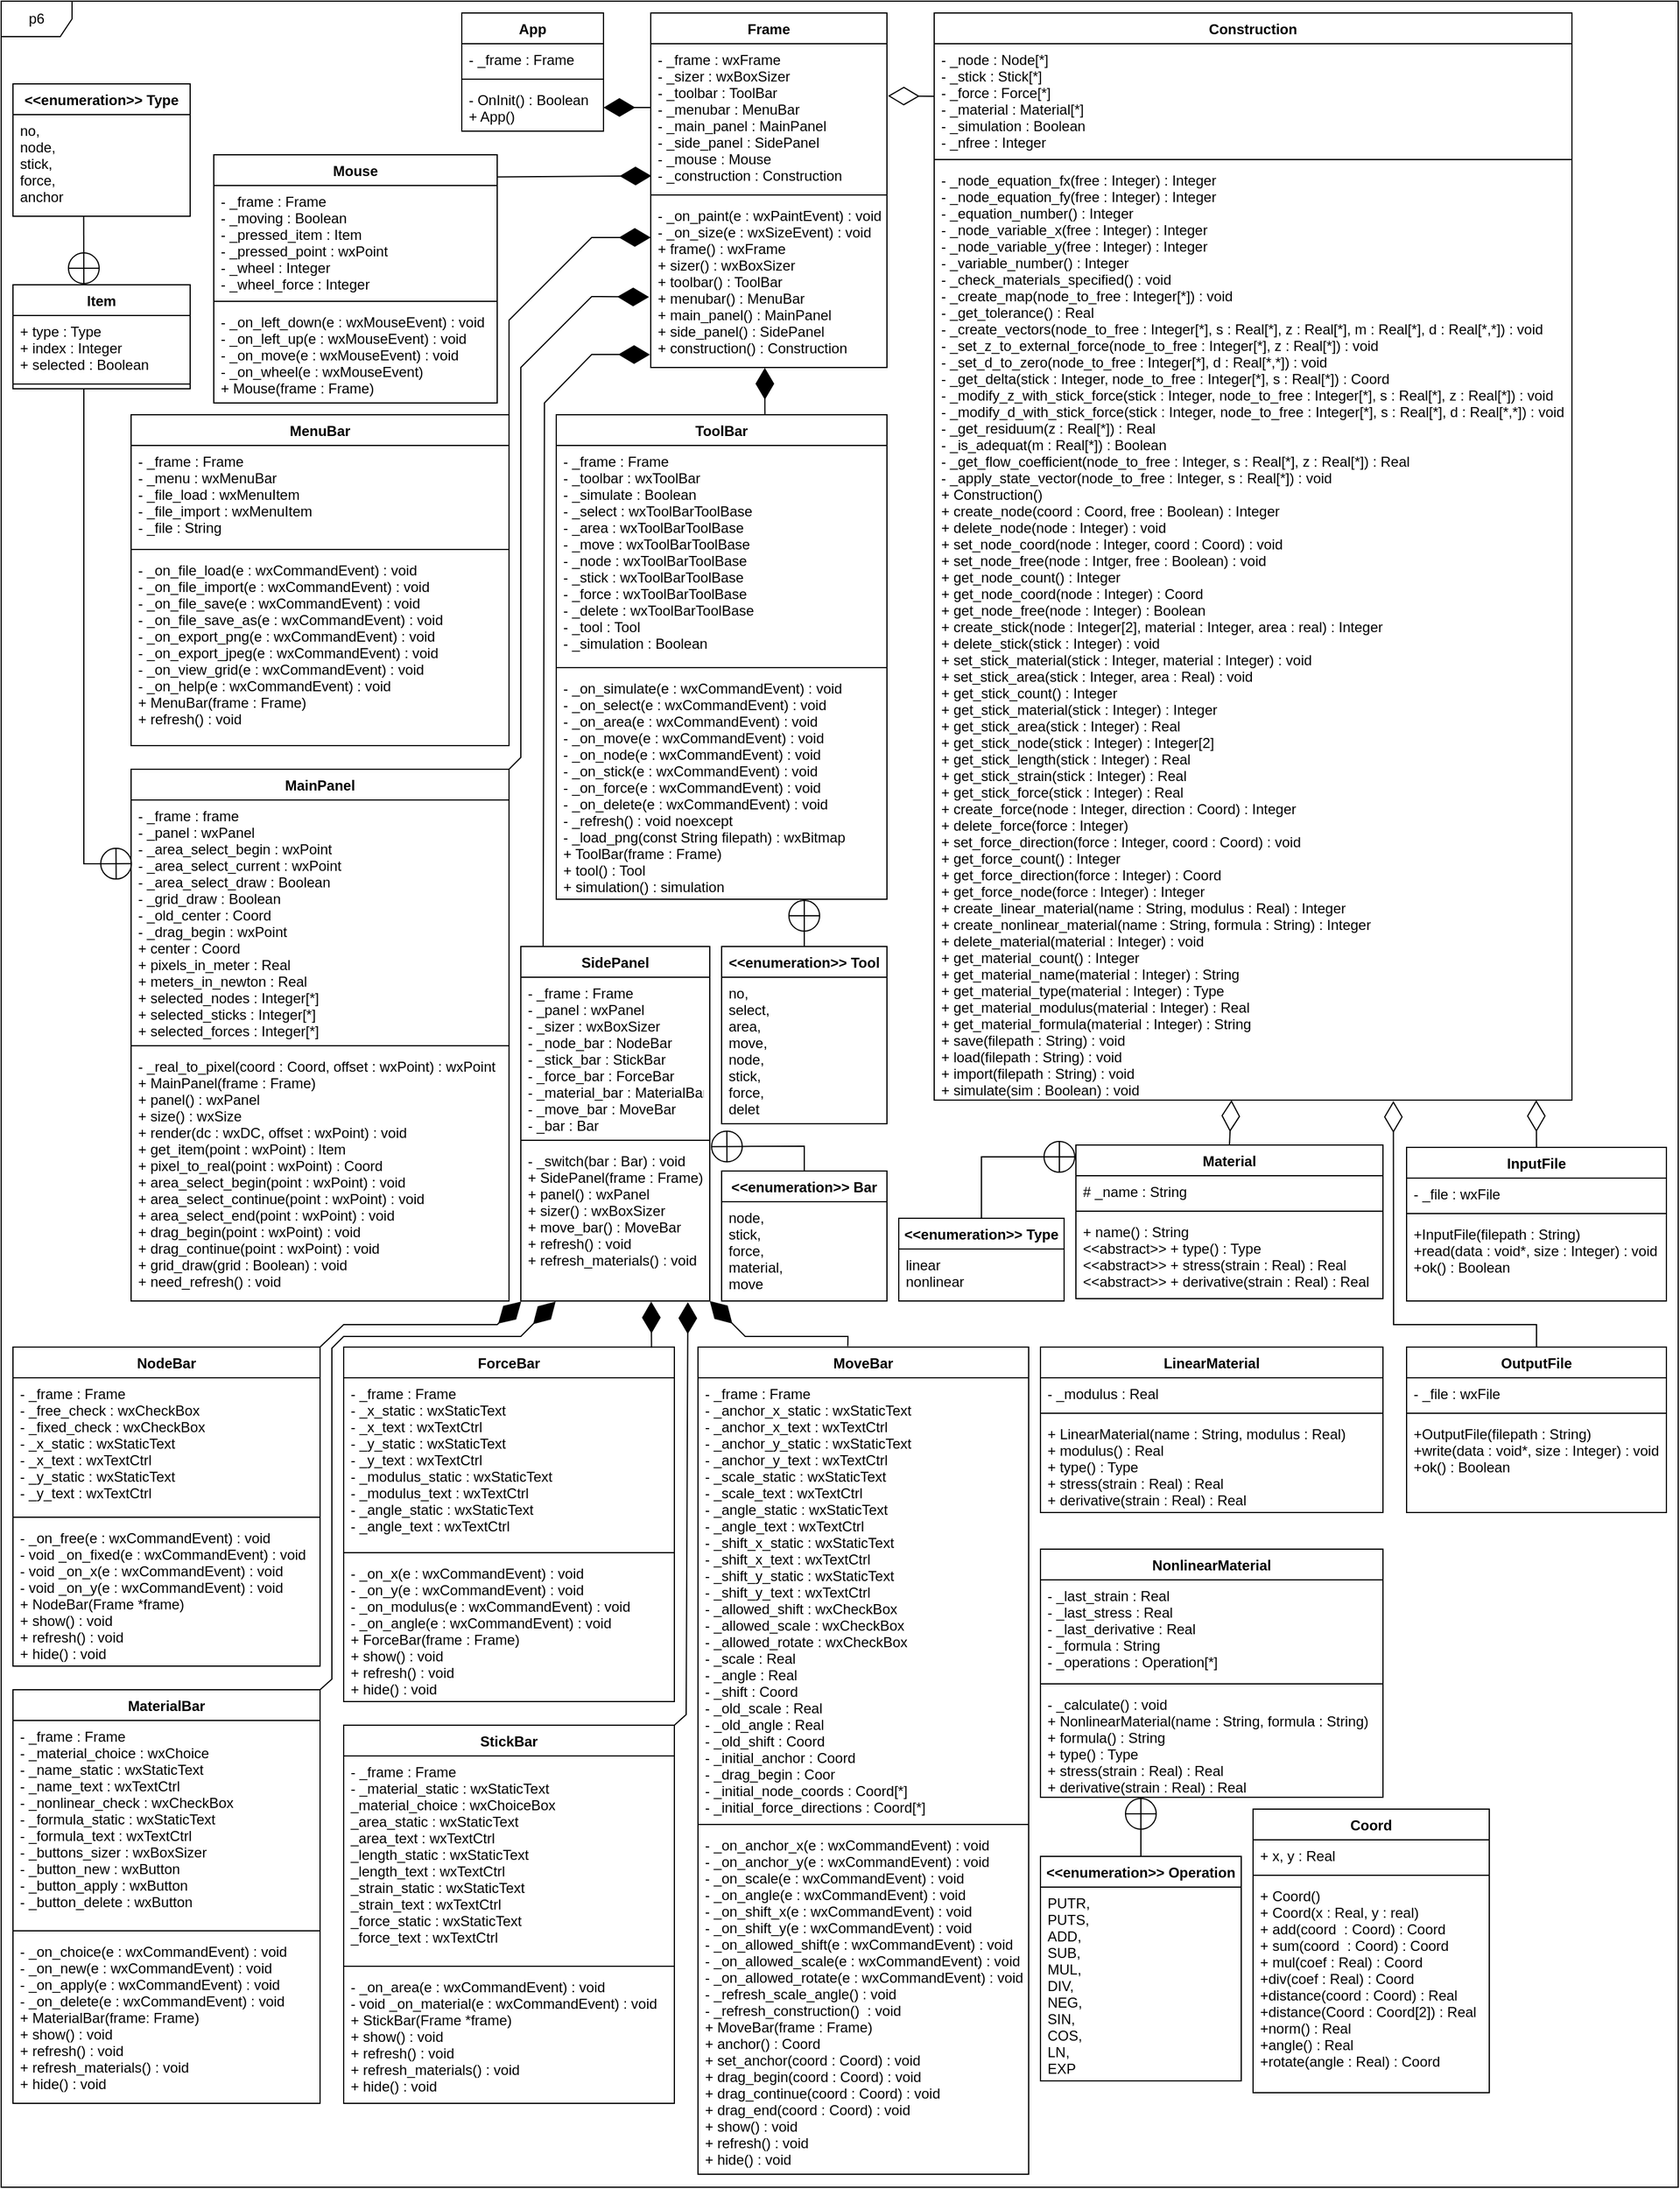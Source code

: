 <mxfile type="device" version="13.10.1"><diagram name="Page-1" id="kkQbPyVSng1jaqv2rmDC"><mxGraphModel grid="1" dx="6017" dy="3160" gridSize="10" guides="1" tooltips="1" connect="1" arrows="1" fold="1" page="1" pageScale="1" pageWidth="827" pageHeight="1169" math="0" shadow="0"><root><mxCell id="0" /><mxCell id="1" parent="0" /><mxCell value="p6" id="5sgW-ync18dTySufQo0K-117" parent="1" vertex="1" style="shape=umlFrame;whiteSpace=wrap;html=1;"><mxGeometry as="geometry" height="1850" width="1420" x="-350" y="30" /></mxCell><mxCell value="Construction" id="5sgW-ync18dTySufQo0K-1" parent="1" vertex="1" style="swimlane;fontStyle=1;align=center;verticalAlign=top;childLayout=stackLayout;horizontal=1;startSize=26;horizontalStack=0;resizeParent=1;resizeParentMax=0;resizeLast=0;collapsible=1;marginBottom=0;"><mxGeometry as="geometry" height="920" width="540" x="440" y="40" /></mxCell><mxCell value="- _node : Node[*]&#xa;- _stick : Stick[*]&#xa;- _force : Force[*]&#xa;- _material : Material[*]&#xa;- _simulation : Boolean&#xa;- _nfree : Integer" id="5sgW-ync18dTySufQo0K-2" parent="5sgW-ync18dTySufQo0K-1" vertex="1" style="text;strokeColor=none;fillColor=none;align=left;verticalAlign=top;spacingLeft=4;spacingRight=4;overflow=hidden;rotatable=0;points=[[0,0.5],[1,0.5]];portConstraint=eastwest;"><mxGeometry as="geometry" height="94" width="540" y="26" /></mxCell><mxCell value="" id="5sgW-ync18dTySufQo0K-3" parent="5sgW-ync18dTySufQo0K-1" vertex="1" style="line;strokeWidth=1;fillColor=none;align=left;verticalAlign=middle;spacingTop=-1;spacingLeft=3;spacingRight=3;rotatable=0;labelPosition=right;points=[];portConstraint=eastwest;"><mxGeometry as="geometry" height="8" width="540" y="120" /></mxCell><mxCell value="- _node_equation_fx(free : Integer) : Integer&#xa;- _node_equation_fy(free : Integer) : Integer&#xa;- _equation_number() : Integer&#xa;- _node_variable_x(free : Integer) : Integer&#xa;- _node_variable_y(free : Integer) : Integer&#xa;- _variable_number() : Integer&#xa;- _check_materials_specified() : void&#xa;- _create_map(node_to_free : Integer[*]) : void&#xa;- _get_tolerance() : Real&#xa;- _create_vectors(node_to_free : Integer[*], s : Real[*], z : Real[*], m : Real[*], d : Real[*,*]) : void&#xa;- _set_z_to_external_force(node_to_free : Integer[*], z : Real[*]) : void&#xa;- _set_d_to_zero(node_to_free : Integer[*], d : Real[*,*]) : void&#xa;- _get_delta(stick : Integer, node_to_free : Integer[*], s : Real[*]) : Coord&#xa;- _modify_z_with_stick_force(stick : Integer, node_to_free : Integer[*], s : Real[*], z : Real[*]) : void&#xa;- _modify_d_with_stick_force(stick : Integer, node_to_free : Integer[*], s : Real[*], d : Real[*,*]) : void&#xa;- _get_residuum(z : Real[*]) : Real&#xa;- _is_adequat(m : Real[*]) : Boolean&#xa;- _get_flow_coefficient(node_to_free : Integer, s : Real[*], z : Real[*]) : Real&#xa;- _apply_state_vector(node_to_free : Integer, s : Real[*]) : void&#xa;+ Construction()&#xa;+ create_node(coord : Coord, free : Boolean) : Integer&#xa;+ delete_node(node : Integer) : void&#xa;+ set_node_coord(node : Integer, coord : Coord) : void&#xa;+ set_node_free(node : Intger, free : Boolean) : void&#xa;+ get_node_count() : Integer&#xa;+ get_node_coord(node : Integer) : Coord&#xa;+ get_node_free(node : Integer) : Boolean&#xa;+ create_stick(node : Integer[2], material : Integer, area : real) : Integer&#xa;+ delete_stick(stick : Integer) : void&#xa;+ set_stick_material(stick : Integer, material : Integer) : void&#xa;+ set_stick_area(stick : Integer, area : Real) : void&#xa;+ get_stick_count() : Integer&#xa;+ get_stick_material(stick : Integer) : Integer&#xa;+ get_stick_area(stick : Integer) : Real&#xa;+ get_stick_node(stick : Integer) : Integer[2]&#xa;+ get_stick_length(stick : Integer) : Real&#xa;+ get_stick_strain(stick : Integer) : Real&#xa;+ get_stick_force(stick : Integer) : Real&#xa;+ create_force(node : Integer, direction : Coord) : Integer&#xa;+ delete_force(force : Integer)&#xa;+ set_force_direction(force : Integer, coord : Coord) : void&#xa;+ get_force_count() : Integer&#xa;+ get_force_direction(force : Integer) : Coord&#xa;+ get_force_node(force : Integer) : Integer&#xa;+ create_linear_material(name : String, modulus : Real) : Integer&#xa;+ create_nonlinear_material(name : String, formula : String) : Integer&#xa;+ delete_material(material : Integer) : void&#xa;+ get_material_count() : Integer&#xa;+ get_material_name(material : Integer) : String&#xa;+ get_material_type(material : Integer) : Type&#xa;+ get_material_modulus(material : Integer) : Real&#xa;+ get_material_formula(material : Integer) : String&#xa;+ save(filepath : String) : void&#xa;+ load(filepath : String) : void&#xa;+ import(filepath : String) : void&#xa;+ simulate(sim : Boolean) : void" id="5sgW-ync18dTySufQo0K-4" parent="5sgW-ync18dTySufQo0K-1" vertex="1" style="text;strokeColor=none;fillColor=none;align=left;verticalAlign=top;spacingLeft=4;spacingRight=4;overflow=hidden;rotatable=0;points=[[0,0.5],[1,0.5]];portConstraint=eastwest;"><mxGeometry as="geometry" height="792" width="540" y="128" /></mxCell><mxCell value="Coord" id="5sgW-ync18dTySufQo0K-5" parent="1" vertex="1" style="swimlane;fontStyle=1;align=center;verticalAlign=top;childLayout=stackLayout;horizontal=1;startSize=26;horizontalStack=0;resizeParent=1;resizeParentMax=0;resizeLast=0;collapsible=1;marginBottom=0;"><mxGeometry as="geometry" height="240" width="200" x="710" y="1560" /></mxCell><mxCell value="+ x, y : Real" id="5sgW-ync18dTySufQo0K-6" parent="5sgW-ync18dTySufQo0K-5" vertex="1" style="text;strokeColor=none;fillColor=none;align=left;verticalAlign=top;spacingLeft=4;spacingRight=4;overflow=hidden;rotatable=0;points=[[0,0.5],[1,0.5]];portConstraint=eastwest;"><mxGeometry as="geometry" height="26" width="200" y="26" /></mxCell><mxCell value="" id="5sgW-ync18dTySufQo0K-7" parent="5sgW-ync18dTySufQo0K-5" vertex="1" style="line;strokeWidth=1;fillColor=none;align=left;verticalAlign=middle;spacingTop=-1;spacingLeft=3;spacingRight=3;rotatable=0;labelPosition=right;points=[];portConstraint=eastwest;"><mxGeometry as="geometry" height="8" width="200" y="52" /></mxCell><mxCell value="+ Coord()&#xa;+ Coord(x : Real, y : real)&#xa;+ add(coord  : Coord) : Coord&#xa;+ sum(coord  : Coord) : Coord&#xa;+ mul(coef : Real) : Coord&#xa;+div(coef : Real) : Coord&#xa;+distance(coord : Coord) : Real&#xa;+distance(Coord : Coord[2]) : Real&#xa;+norm() : Real&#xa;+angle() : Real&#xa;+rotate(angle : Real) : Coord" id="5sgW-ync18dTySufQo0K-8" parent="5sgW-ync18dTySufQo0K-5" vertex="1" style="text;strokeColor=none;fillColor=none;align=left;verticalAlign=top;spacingLeft=4;spacingRight=4;overflow=hidden;rotatable=0;points=[[0,0.5],[1,0.5]];portConstraint=eastwest;"><mxGeometry as="geometry" height="180" width="200" y="60" /></mxCell><mxCell value="App" id="5sgW-ync18dTySufQo0K-9" parent="1" vertex="1" style="swimlane;fontStyle=1;align=center;verticalAlign=top;childLayout=stackLayout;horizontal=1;startSize=26;horizontalStack=0;resizeParent=1;resizeParentMax=0;resizeLast=0;collapsible=1;marginBottom=0;"><mxGeometry as="geometry" height="100" width="120" x="40" y="40" /></mxCell><mxCell value="- _frame : Frame" id="5sgW-ync18dTySufQo0K-10" parent="5sgW-ync18dTySufQo0K-9" vertex="1" style="text;strokeColor=none;fillColor=none;align=left;verticalAlign=top;spacingLeft=4;spacingRight=4;overflow=hidden;rotatable=0;points=[[0,0.5],[1,0.5]];portConstraint=eastwest;"><mxGeometry as="geometry" height="26" width="120" y="26" /></mxCell><mxCell value="" id="5sgW-ync18dTySufQo0K-11" parent="5sgW-ync18dTySufQo0K-9" vertex="1" style="line;strokeWidth=1;fillColor=none;align=left;verticalAlign=middle;spacingTop=-1;spacingLeft=3;spacingRight=3;rotatable=0;labelPosition=right;points=[];portConstraint=eastwest;"><mxGeometry as="geometry" height="8" width="120" y="52" /></mxCell><mxCell value="- OnInit() : Boolean&#xa;+ App()" id="5sgW-ync18dTySufQo0K-12" parent="5sgW-ync18dTySufQo0K-9" vertex="1" style="text;strokeColor=none;fillColor=none;align=left;verticalAlign=top;spacingLeft=4;spacingRight=4;overflow=hidden;rotatable=0;points=[[0,0.5],[1,0.5]];portConstraint=eastwest;"><mxGeometry as="geometry" height="40" width="120" y="60" /></mxCell><mxCell value="ForceBar" id="5sgW-ync18dTySufQo0K-13" parent="1" vertex="1" style="swimlane;fontStyle=1;align=center;verticalAlign=top;childLayout=stackLayout;horizontal=1;startSize=26;horizontalStack=0;resizeParent=1;resizeParentMax=0;resizeLast=0;collapsible=1;marginBottom=0;"><mxGeometry as="geometry" height="300" width="280" x="-60" y="1169" /></mxCell><mxCell value="- _frame : Frame&#xa;- _x_static : wxStaticText&#xa;- _x_text : wxTextCtrl&#xa;- _y_static : wxStaticText&#xa;- _y_text : wxTextCtrl&#xa;- _modulus_static : wxStaticText&#xa;- _modulus_text : wxTextCtrl&#xa;- _angle_static : wxStaticText&#xa;- _angle_text : wxTextCtrl&#xa;" id="5sgW-ync18dTySufQo0K-14" parent="5sgW-ync18dTySufQo0K-13" vertex="1" style="text;strokeColor=none;fillColor=none;align=left;verticalAlign=top;spacingLeft=4;spacingRight=4;overflow=hidden;rotatable=0;points=[[0,0.5],[1,0.5]];portConstraint=eastwest;"><mxGeometry as="geometry" height="144" width="280" y="26" /></mxCell><mxCell value="" id="5sgW-ync18dTySufQo0K-15" parent="5sgW-ync18dTySufQo0K-13" vertex="1" style="line;strokeWidth=1;fillColor=none;align=left;verticalAlign=middle;spacingTop=-1;spacingLeft=3;spacingRight=3;rotatable=0;labelPosition=right;points=[];portConstraint=eastwest;"><mxGeometry as="geometry" height="8" width="280" y="170" /></mxCell><mxCell value="- _on_x(e : wxCommandEvent) : void&#xa;- _on_y(e : wxCommandEvent) : void&#xa;- _on_modulus(e : wxCommandEvent) : void&#xa;- _on_angle(e : wxCommandEvent) : void&#xa;+ ForceBar(frame : Frame)&#xa;+ show() : void&#xa;+ refresh() : void&#xa;+ hide() : void" id="5sgW-ync18dTySufQo0K-16" parent="5sgW-ync18dTySufQo0K-13" vertex="1" style="text;strokeColor=none;fillColor=none;align=left;verticalAlign=top;spacingLeft=4;spacingRight=4;overflow=hidden;rotatable=0;points=[[0,0.5],[1,0.5]];portConstraint=eastwest;"><mxGeometry as="geometry" height="122" width="280" y="178" /></mxCell><mxCell value="Frame" id="5sgW-ync18dTySufQo0K-17" parent="1" vertex="1" style="swimlane;fontStyle=1;align=center;verticalAlign=top;childLayout=stackLayout;horizontal=1;startSize=26;horizontalStack=0;resizeParent=1;resizeParentMax=0;resizeLast=0;collapsible=1;marginBottom=0;"><mxGeometry as="geometry" height="300" width="200" x="200" y="40" /></mxCell><mxCell value="- _frame : wxFrame&#xa;- _sizer : wxBoxSizer&#xa;- _toolbar : ToolBar&#xa;- _menubar : MenuBar&#xa;- _main_panel : MainPanel&#xa;- _side_panel : SidePanel&#xa;- _mouse : Mouse&#xa;- _construction : Construction" id="5sgW-ync18dTySufQo0K-18" parent="5sgW-ync18dTySufQo0K-17" vertex="1" style="text;strokeColor=none;fillColor=none;align=left;verticalAlign=top;spacingLeft=4;spacingRight=4;overflow=hidden;rotatable=0;points=[[0,0.5],[1,0.5]];portConstraint=eastwest;"><mxGeometry as="geometry" height="124" width="200" y="26" /></mxCell><mxCell value="" id="5sgW-ync18dTySufQo0K-19" parent="5sgW-ync18dTySufQo0K-17" vertex="1" style="line;strokeWidth=1;fillColor=none;align=left;verticalAlign=middle;spacingTop=-1;spacingLeft=3;spacingRight=3;rotatable=0;labelPosition=right;points=[];portConstraint=eastwest;"><mxGeometry as="geometry" height="8" width="200" y="150" /></mxCell><mxCell value="- _on_paint(e : wxPaintEvent) : void&#xa;- _on_size(e : wxSizeEvent) : void&#xa;+ frame() : wxFrame&#xa;+ sizer() : wxBoxSizer&#xa;+ toolbar() : ToolBar&#xa;+ menubar() : MenuBar&#xa;+ main_panel() : MainPanel&#xa;+ side_panel() : SidePanel&#xa;+ construction() : Construction" id="5sgW-ync18dTySufQo0K-20" parent="5sgW-ync18dTySufQo0K-17" vertex="1" style="text;strokeColor=none;fillColor=none;align=left;verticalAlign=top;spacingLeft=4;spacingRight=4;overflow=hidden;rotatable=0;points=[[0,0.5],[1,0.5]];portConstraint=eastwest;"><mxGeometry as="geometry" height="142" width="200" y="158" /></mxCell><mxCell value="LinearMaterial" id="5sgW-ync18dTySufQo0K-21" parent="1" vertex="1" style="swimlane;fontStyle=1;align=center;verticalAlign=top;childLayout=stackLayout;horizontal=1;startSize=26;horizontalStack=0;resizeParent=1;resizeParentMax=0;resizeLast=0;collapsible=1;marginBottom=0;"><mxGeometry as="geometry" height="140" width="290" x="530" y="1169" /></mxCell><mxCell value="- _modulus : Real" id="5sgW-ync18dTySufQo0K-22" parent="5sgW-ync18dTySufQo0K-21" vertex="1" style="text;strokeColor=none;fillColor=none;align=left;verticalAlign=top;spacingLeft=4;spacingRight=4;overflow=hidden;rotatable=0;points=[[0,0.5],[1,0.5]];portConstraint=eastwest;"><mxGeometry as="geometry" height="26" width="290" y="26" /></mxCell><mxCell value="" id="5sgW-ync18dTySufQo0K-23" parent="5sgW-ync18dTySufQo0K-21" vertex="1" style="line;strokeWidth=1;fillColor=none;align=left;verticalAlign=middle;spacingTop=-1;spacingLeft=3;spacingRight=3;rotatable=0;labelPosition=right;points=[];portConstraint=eastwest;"><mxGeometry as="geometry" height="8" width="290" y="52" /></mxCell><mxCell value="+ LinearMaterial(name : String, modulus : Real)&#xa;+ modulus() : Real&#xa;+ type() : Type&#xa;+ stress(strain : Real) : Real&#xa;+ derivative(strain : Real) : Real" id="5sgW-ync18dTySufQo0K-24" parent="5sgW-ync18dTySufQo0K-21" vertex="1" style="text;strokeColor=none;fillColor=none;align=left;verticalAlign=top;spacingLeft=4;spacingRight=4;overflow=hidden;rotatable=0;points=[[0,0.5],[1,0.5]];portConstraint=eastwest;"><mxGeometry as="geometry" height="80" width="290" y="60" /></mxCell><mxCell value="MainPanel" id="5sgW-ync18dTySufQo0K-25" parent="1" vertex="1" style="swimlane;fontStyle=1;align=center;verticalAlign=top;childLayout=stackLayout;horizontal=1;startSize=26;horizontalStack=0;resizeParent=1;resizeParentMax=0;resizeLast=0;collapsible=1;marginBottom=0;"><mxGeometry as="geometry" height="450" width="320" x="-240" y="680" /></mxCell><mxCell value="- _frame : frame&#xa;- _panel : wxPanel&#xa;- _area_select_begin : wxPoint&#xa;- _area_select_current : wxPoint&#xa;- _area_select_draw : Boolean&#xa;- _grid_draw : Boolean&#xa;- _old_center : Coord&#xa;- _drag_begin : wxPoint&#xa;+ center : Coord&#xa;+ pixels_in_meter : Real&#xa;+ meters_in_newton : Real&#xa;+ selected_nodes : Integer[*]&#xa;+ selected_sticks : Integer[*]&#xa;+ selected_forces : Integer[*]" id="5sgW-ync18dTySufQo0K-26" parent="5sgW-ync18dTySufQo0K-25" vertex="1" style="text;strokeColor=none;fillColor=none;align=left;verticalAlign=top;spacingLeft=4;spacingRight=4;overflow=hidden;rotatable=0;points=[[0,0.5],[1,0.5]];portConstraint=eastwest;"><mxGeometry as="geometry" height="204" width="320" y="26" /></mxCell><mxCell value="" id="5sgW-ync18dTySufQo0K-27" parent="5sgW-ync18dTySufQo0K-25" vertex="1" style="line;strokeWidth=1;fillColor=none;align=left;verticalAlign=middle;spacingTop=-1;spacingLeft=3;spacingRight=3;rotatable=0;labelPosition=right;points=[];portConstraint=eastwest;"><mxGeometry as="geometry" height="8" width="320" y="230" /></mxCell><mxCell value="- _real_to_pixel(coord : Coord, offset : wxPoint) : wxPoint&#xa;+ MainPanel(frame : Frame)&#xa;+ panel() : wxPanel&#xa;+ size() : wxSize&#xa;+ render(dc : wxDC, offset : wxPoint) : void&#xa;+ get_item(point : wxPoint) : Item&#xa;+ pixel_to_real(point : wxPoint) : Coord&#xa;+ area_select_begin(point : wxPoint) : void&#xa;+ area_select_continue(point : wxPoint) : void&#xa;+ area_select_end(point : wxPoint) : void&#xa;+ drag_begin(point : wxPoint) : void&#xa;+ drag_continue(point : wxPoint) : void&#xa;+ grid_draw(grid : Boolean) : void&#xa;+ need_refresh() : void&#xa;" id="5sgW-ync18dTySufQo0K-28" parent="5sgW-ync18dTySufQo0K-25" vertex="1" style="text;strokeColor=none;fillColor=none;align=left;verticalAlign=top;spacingLeft=4;spacingRight=4;overflow=hidden;rotatable=0;points=[[0,0.5],[1,0.5]];portConstraint=eastwest;"><mxGeometry as="geometry" height="212" width="320" y="238" /></mxCell><mxCell value="Material" id="5sgW-ync18dTySufQo0K-29" parent="1" vertex="1" style="swimlane;fontStyle=1;align=center;verticalAlign=top;childLayout=stackLayout;horizontal=1;startSize=26;horizontalStack=0;resizeParent=1;resizeParentMax=0;resizeLast=0;collapsible=1;marginBottom=0;"><mxGeometry as="geometry" height="130" width="260" x="560" y="998"><mxRectangle as="alternateBounds" height="26" width="80" x="590" y="1000" /></mxGeometry></mxCell><mxCell value="# _name : String" id="5sgW-ync18dTySufQo0K-30" parent="5sgW-ync18dTySufQo0K-29" vertex="1" style="text;strokeColor=none;fillColor=none;align=left;verticalAlign=top;spacingLeft=4;spacingRight=4;overflow=hidden;rotatable=0;points=[[0,0.5],[1,0.5]];portConstraint=eastwest;"><mxGeometry as="geometry" height="26" width="260" y="26" /></mxCell><mxCell value="" id="5sgW-ync18dTySufQo0K-31" parent="5sgW-ync18dTySufQo0K-29" vertex="1" style="line;strokeWidth=1;fillColor=none;align=left;verticalAlign=middle;spacingTop=-1;spacingLeft=3;spacingRight=3;rotatable=0;labelPosition=right;points=[];portConstraint=eastwest;"><mxGeometry as="geometry" height="8" width="260" y="52" /></mxCell><mxCell value="+ name() : String&#xa;&lt;&lt;abstract&gt;&gt; + type() : Type&#xa;&lt;&lt;abstract&gt;&gt; + stress(strain : Real) : Real&#xa;&lt;&lt;abstract&gt;&gt; + derivative(strain : Real) : Real" id="5sgW-ync18dTySufQo0K-32" parent="5sgW-ync18dTySufQo0K-29" vertex="1" style="text;strokeColor=none;fillColor=none;align=left;verticalAlign=top;spacingLeft=4;spacingRight=4;overflow=hidden;rotatable=0;points=[[0,0.5],[1,0.5]];portConstraint=eastwest;"><mxGeometry as="geometry" height="70" width="260" y="60" /></mxCell><mxCell value="MaterialBar" id="5sgW-ync18dTySufQo0K-33" parent="1" vertex="1" style="swimlane;fontStyle=1;align=center;verticalAlign=top;childLayout=stackLayout;horizontal=1;startSize=26;horizontalStack=0;resizeParent=1;resizeParentMax=0;resizeLast=0;collapsible=1;marginBottom=0;"><mxGeometry as="geometry" height="350" width="260" x="-340" y="1459" /></mxCell><mxCell value="- _frame : Frame&#xa;- _material_choice : wxChoice&#xa;- _name_static : wxStaticText&#xa;- _name_text : wxTextCtrl&#xa;- _nonlinear_check : wxCheckBox&#xa;- _formula_static : wxStaticText&#xa;- _formula_text : wxTextCtrl&#xa;- _buttons_sizer : wxBoxSizer&#xa;- _button_new : wxButton&#xa;- _button_apply : wxButton&#xa;- _button_delete : wxButton" id="5sgW-ync18dTySufQo0K-34" parent="5sgW-ync18dTySufQo0K-33" vertex="1" style="text;strokeColor=none;fillColor=none;align=left;verticalAlign=top;spacingLeft=4;spacingRight=4;overflow=hidden;rotatable=0;points=[[0,0.5],[1,0.5]];portConstraint=eastwest;"><mxGeometry as="geometry" height="174" width="260" y="26" /></mxCell><mxCell value="" id="5sgW-ync18dTySufQo0K-35" parent="5sgW-ync18dTySufQo0K-33" vertex="1" style="line;strokeWidth=1;fillColor=none;align=left;verticalAlign=middle;spacingTop=-1;spacingLeft=3;spacingRight=3;rotatable=0;labelPosition=right;points=[];portConstraint=eastwest;"><mxGeometry as="geometry" height="8" width="260" y="200" /></mxCell><mxCell value="- _on_choice(e : wxCommandEvent) : void&#xa;- _on_new(e : wxCommandEvent) : void&#xa;- _on_apply(e : wxCommandEvent) : void&#xa;- _on_delete(e : wxCommandEvent) : void&#xa;+ MaterialBar(frame: Frame)&#xa;+ show() : void&#xa;+ refresh() : void&#xa;+ refresh_materials() : void&#xa;+ hide() : void" id="5sgW-ync18dTySufQo0K-36" parent="5sgW-ync18dTySufQo0K-33" vertex="1" style="text;strokeColor=none;fillColor=none;align=left;verticalAlign=top;spacingLeft=4;spacingRight=4;overflow=hidden;rotatable=0;points=[[0,0.5],[1,0.5]];portConstraint=eastwest;"><mxGeometry as="geometry" height="142" width="260" y="208" /></mxCell><mxCell value="MenuBar" id="5sgW-ync18dTySufQo0K-37" parent="1" vertex="1" style="swimlane;fontStyle=1;align=center;verticalAlign=top;childLayout=stackLayout;horizontal=1;startSize=26;horizontalStack=0;resizeParent=1;resizeParentMax=0;resizeLast=0;collapsible=1;marginBottom=0;"><mxGeometry as="geometry" height="280" width="320" x="-240" y="380" /></mxCell><mxCell value="- _frame : Frame&#xa;- _menu : wxMenuBar&#xa;- _file_load : wxMenuItem&#xa;- _file_import : wxMenuItem&#xa;- _file : String  " id="5sgW-ync18dTySufQo0K-38" parent="5sgW-ync18dTySufQo0K-37" vertex="1" style="text;strokeColor=none;fillColor=none;align=left;verticalAlign=top;spacingLeft=4;spacingRight=4;overflow=hidden;rotatable=0;points=[[0,0.5],[1,0.5]];portConstraint=eastwest;"><mxGeometry as="geometry" height="84" width="320" y="26" /></mxCell><mxCell value="" id="5sgW-ync18dTySufQo0K-39" parent="5sgW-ync18dTySufQo0K-37" vertex="1" style="line;strokeWidth=1;fillColor=none;align=left;verticalAlign=middle;spacingTop=-1;spacingLeft=3;spacingRight=3;rotatable=0;labelPosition=right;points=[];portConstraint=eastwest;"><mxGeometry as="geometry" height="8" width="320" y="110" /></mxCell><mxCell value="- _on_file_load(e : wxCommandEvent) : void&#xa;- _on_file_import(e : wxCommandEvent) : void&#xa;- _on_file_save(e : wxCommandEvent) : void&#xa;- _on_file_save_as(e : wxCommandEvent) : void&#xa;- _on_export_png(e : wxCommandEvent) : void&#xa;- _on_export_jpeg(e : wxCommandEvent) : void&#xa;- _on_view_grid(e : wxCommandEvent) : void&#xa;- _on_help(e : wxCommandEvent) : void&#xa;+ MenuBar(frame : Frame)&#xa;+ refresh() : void" id="5sgW-ync18dTySufQo0K-40" parent="5sgW-ync18dTySufQo0K-37" vertex="1" style="text;strokeColor=none;fillColor=none;align=left;verticalAlign=top;spacingLeft=4;spacingRight=4;overflow=hidden;rotatable=0;points=[[0,0.5],[1,0.5]];portConstraint=eastwest;"><mxGeometry as="geometry" height="162" width="320" y="118" /></mxCell><mxCell value="Mouse" id="5sgW-ync18dTySufQo0K-41" parent="1" vertex="1" style="swimlane;fontStyle=1;align=center;verticalAlign=top;childLayout=stackLayout;horizontal=1;startSize=26;horizontalStack=0;resizeParent=1;resizeParentMax=0;resizeLast=0;collapsible=1;marginBottom=0;"><mxGeometry as="geometry" height="210" width="240" x="-170" y="160" /></mxCell><mxCell value="- _frame : Frame&#xa;- _moving : Boolean&#xa;- _pressed_item : Item&#xa;- _pressed_point : wxPoint&#xa;- _wheel : Integer&#xa;- _wheel_force : Integer" id="5sgW-ync18dTySufQo0K-42" parent="5sgW-ync18dTySufQo0K-41" vertex="1" style="text;strokeColor=none;fillColor=none;align=left;verticalAlign=top;spacingLeft=4;spacingRight=4;overflow=hidden;rotatable=0;points=[[0,0.5],[1,0.5]];portConstraint=eastwest;"><mxGeometry as="geometry" height="94" width="240" y="26" /></mxCell><mxCell value="" id="5sgW-ync18dTySufQo0K-43" parent="5sgW-ync18dTySufQo0K-41" vertex="1" style="line;strokeWidth=1;fillColor=none;align=left;verticalAlign=middle;spacingTop=-1;spacingLeft=3;spacingRight=3;rotatable=0;labelPosition=right;points=[];portConstraint=eastwest;"><mxGeometry as="geometry" height="8" width="240" y="120" /></mxCell><mxCell value="- _on_left_down(e : wxMouseEvent) : void&#xa;- _on_left_up(e : wxMouseEvent) : void&#xa;- _on_move(e : wxMouseEvent) : void&#xa;- _on_wheel(e : wxMouseEvent)&#xa;+ Mouse(frame : Frame)" id="5sgW-ync18dTySufQo0K-44" parent="5sgW-ync18dTySufQo0K-41" vertex="1" style="text;strokeColor=none;fillColor=none;align=left;verticalAlign=top;spacingLeft=4;spacingRight=4;overflow=hidden;rotatable=0;points=[[0,0.5],[1,0.5]];portConstraint=eastwest;"><mxGeometry as="geometry" height="82" width="240" y="128" /></mxCell><mxCell value="MoveBar" id="5sgW-ync18dTySufQo0K-45" parent="1" vertex="1" style="swimlane;fontStyle=1;align=center;verticalAlign=top;childLayout=stackLayout;horizontal=1;startSize=26;horizontalStack=0;resizeParent=1;resizeParentMax=0;resizeLast=0;collapsible=1;marginBottom=0;"><mxGeometry as="geometry" height="700" width="280" x="240" y="1169" /></mxCell><mxCell value="- _frame : Frame&#xa;- _anchor_x_static : wxStaticText&#xa;- _anchor_x_text : wxTextCtrl&#xa;- _anchor_y_static : wxStaticText&#xa;- _anchor_y_text : wxTextCtrl&#xa;- _scale_static : wxStaticText&#xa;- _scale_text : wxTextCtrl&#xa;- _angle_static : wxStaticText&#xa;- _angle_text : wxTextCtrl&#xa;- _shift_x_static : wxStaticText&#xa;- _shift_x_text : wxTextCtrl&#xa;- _shift_y_static : wxStaticText&#xa;- _shift_y_text : wxTextCtrl&#xa;- _allowed_shift : wxCheckBox&#xa;- _allowed_scale : wxCheckBox&#xa;- _allowed_rotate : wxCheckBox&#xa;- _scale : Real&#xa;- _angle : Real&#xa;- _shift : Coord&#xa;- _old_scale : Real&#xa;- _old_angle : Real&#xa;- _old_shift : Coord&#xa;- _initial_anchor : Coord&#xa;- _drag_begin : Coor&#xa;- _initial_node_coords : Coord[*]&#xa;- _initial_force_directions : Coord[*]" id="5sgW-ync18dTySufQo0K-46" parent="5sgW-ync18dTySufQo0K-45" vertex="1" style="text;strokeColor=none;fillColor=none;align=left;verticalAlign=top;spacingLeft=4;spacingRight=4;overflow=hidden;rotatable=0;points=[[0,0.5],[1,0.5]];portConstraint=eastwest;"><mxGeometry as="geometry" height="374" width="280" y="26" /></mxCell><mxCell value="" id="5sgW-ync18dTySufQo0K-47" parent="5sgW-ync18dTySufQo0K-45" vertex="1" style="line;strokeWidth=1;fillColor=none;align=left;verticalAlign=middle;spacingTop=-1;spacingLeft=3;spacingRight=3;rotatable=0;labelPosition=right;points=[];portConstraint=eastwest;"><mxGeometry as="geometry" height="8" width="280" y="400" /></mxCell><mxCell value="- _on_anchor_x(e : wxCommandEvent) : void&#xa;- _on_anchor_y(e : wxCommandEvent) : void&#xa;- _on_scale(e : wxCommandEvent) : void&#xa;- _on_angle(e : wxCommandEvent) : void&#xa;- _on_shift_x(e : wxCommandEvent) : void&#xa;- _on_shift_y(e : wxCommandEvent) : void&#xa;- _on_allowed_shift(e : wxCommandEvent) : void&#xa;- _on_allowed_scale(e : wxCommandEvent) : void&#xa;- _on_allowed_rotate(e : wxCommandEvent) : void&#xa;- _refresh_scale_angle() : void&#xa;- _refresh_construction()  : void&#xa;+ MoveBar(frame : Frame)&#xa;+ anchor() : Coord&#xa;+ set_anchor(coord : Coord) : void&#xa;+ drag_begin(coord : Coord) : void&#xa;+ drag_continue(coord : Coord) : void&#xa;+ drag_end(coord : Coord) : void&#xa;+ show() : void&#xa;+ refresh() : void&#xa;+ hide() : void" id="5sgW-ync18dTySufQo0K-48" parent="5sgW-ync18dTySufQo0K-45" vertex="1" style="text;strokeColor=none;fillColor=none;align=left;verticalAlign=top;spacingLeft=4;spacingRight=4;overflow=hidden;rotatable=0;points=[[0,0.5],[1,0.5]];portConstraint=eastwest;"><mxGeometry as="geometry" height="292" width="280" y="408" /></mxCell><mxCell value="NodeBar" id="5sgW-ync18dTySufQo0K-49" parent="1" vertex="1" style="swimlane;fontStyle=1;align=center;verticalAlign=top;childLayout=stackLayout;horizontal=1;startSize=26;horizontalStack=0;resizeParent=1;resizeParentMax=0;resizeLast=0;collapsible=1;marginBottom=0;"><mxGeometry as="geometry" height="270" width="260" x="-340" y="1169" /></mxCell><mxCell value="- _frame : Frame&#xa;- _free_check : wxCheckBox&#xa;- _fixed_check : wxCheckBox&#xa;- _x_static : wxStaticText&#xa;- _x_text : wxTextCtrl&#xa;- _y_static : wxStaticText&#xa;- _y_text : wxTextCtrl" id="5sgW-ync18dTySufQo0K-50" parent="5sgW-ync18dTySufQo0K-49" vertex="1" style="text;strokeColor=none;fillColor=none;align=left;verticalAlign=top;spacingLeft=4;spacingRight=4;overflow=hidden;rotatable=0;points=[[0,0.5],[1,0.5]];portConstraint=eastwest;"><mxGeometry as="geometry" height="114" width="260" y="26" /></mxCell><mxCell value="" id="5sgW-ync18dTySufQo0K-51" parent="5sgW-ync18dTySufQo0K-49" vertex="1" style="line;strokeWidth=1;fillColor=none;align=left;verticalAlign=middle;spacingTop=-1;spacingLeft=3;spacingRight=3;rotatable=0;labelPosition=right;points=[];portConstraint=eastwest;"><mxGeometry as="geometry" height="8" width="260" y="140" /></mxCell><mxCell value="- _on_free(e : wxCommandEvent) : void&#xa;- void _on_fixed(e : wxCommandEvent) : void&#xa;- void _on_x(e : wxCommandEvent) : void&#xa;- void _on_y(e : wxCommandEvent) : void&#xa;+ NodeBar(Frame *frame)&#xa;+ show() : void&#xa;+ refresh() : void&#xa;+ hide() : void" id="5sgW-ync18dTySufQo0K-52" parent="5sgW-ync18dTySufQo0K-49" vertex="1" style="text;strokeColor=none;fillColor=none;align=left;verticalAlign=top;spacingLeft=4;spacingRight=4;overflow=hidden;rotatable=0;points=[[0,0.5],[1,0.5]];portConstraint=eastwest;"><mxGeometry as="geometry" height="122" width="260" y="148" /></mxCell><mxCell value="NonlinearMaterial" id="5sgW-ync18dTySufQo0K-53" parent="1" vertex="1" style="swimlane;fontStyle=1;align=center;verticalAlign=top;childLayout=stackLayout;horizontal=1;startSize=26;horizontalStack=0;resizeParent=1;resizeParentMax=0;resizeLast=0;collapsible=1;marginBottom=0;"><mxGeometry as="geometry" height="210" width="290" x="530" y="1340" /></mxCell><mxCell value="- _last_strain : Real&#xa;- _last_stress : Real&#xa;- _last_derivative : Real&#xa;- _formula : String&#xa;- _operations : Operation[*]" id="5sgW-ync18dTySufQo0K-54" parent="5sgW-ync18dTySufQo0K-53" vertex="1" style="text;strokeColor=none;fillColor=none;align=left;verticalAlign=top;spacingLeft=4;spacingRight=4;overflow=hidden;rotatable=0;points=[[0,0.5],[1,0.5]];portConstraint=eastwest;"><mxGeometry as="geometry" height="84" width="290" y="26" /></mxCell><mxCell value="" id="5sgW-ync18dTySufQo0K-55" parent="5sgW-ync18dTySufQo0K-53" vertex="1" style="line;strokeWidth=1;fillColor=none;align=left;verticalAlign=middle;spacingTop=-1;spacingLeft=3;spacingRight=3;rotatable=0;labelPosition=right;points=[];portConstraint=eastwest;"><mxGeometry as="geometry" height="8" width="290" y="110" /></mxCell><mxCell value="- _calculate() : void&#xa;+ NonlinearMaterial(name : String, formula : String)&#xa;+ formula() : String&#xa;+ type() : Type&#xa;+ stress(strain : Real) : Real&#xa;+ derivative(strain : Real) : Real" id="5sgW-ync18dTySufQo0K-56" parent="5sgW-ync18dTySufQo0K-53" vertex="1" style="text;strokeColor=none;fillColor=none;align=left;verticalAlign=top;spacingLeft=4;spacingRight=4;overflow=hidden;rotatable=0;points=[[0,0.5],[1,0.5]];portConstraint=eastwest;"><mxGeometry as="geometry" height="92" width="290" y="118" /></mxCell><mxCell value="SidePanel" id="5sgW-ync18dTySufQo0K-57" parent="1" vertex="1" style="swimlane;fontStyle=1;align=center;verticalAlign=top;childLayout=stackLayout;horizontal=1;startSize=26;horizontalStack=0;resizeParent=1;resizeParentMax=0;resizeLast=0;collapsible=1;marginBottom=0;"><mxGeometry as="geometry" height="300" width="160" x="90" y="830" /></mxCell><mxCell value="- _frame : Frame&#xa;- _panel : wxPanel&#xa;- _sizer : wxBoxSizer&#xa;- _node_bar : NodeBar&#xa;- _stick_bar : StickBar&#xa;- _force_bar : ForceBar&#xa;- _material_bar : MaterialBar&#xa;- _move_bar : MoveBar&#xa;- _bar : Bar" id="5sgW-ync18dTySufQo0K-58" parent="5sgW-ync18dTySufQo0K-57" vertex="1" style="text;strokeColor=none;fillColor=none;align=left;verticalAlign=top;spacingLeft=4;spacingRight=4;overflow=hidden;rotatable=0;points=[[0,0.5],[1,0.5]];portConstraint=eastwest;"><mxGeometry as="geometry" height="134" width="160" y="26" /></mxCell><mxCell value="" id="5sgW-ync18dTySufQo0K-59" parent="5sgW-ync18dTySufQo0K-57" vertex="1" style="line;strokeWidth=1;fillColor=none;align=left;verticalAlign=middle;spacingTop=-1;spacingLeft=3;spacingRight=3;rotatable=0;labelPosition=right;points=[];portConstraint=eastwest;"><mxGeometry as="geometry" height="8" width="160" y="160" /></mxCell><mxCell value="- _switch(bar : Bar) : void&#xa;+ SidePanel(frame : Frame)&#xa;+ panel() : wxPanel&#xa;+ sizer() : wxBoxSizer&#xa;+ move_bar() : MoveBar&#xa;+ refresh() : void&#xa;+ refresh_materials() : void" id="5sgW-ync18dTySufQo0K-60" parent="5sgW-ync18dTySufQo0K-57" vertex="1" style="text;strokeColor=none;fillColor=none;align=left;verticalAlign=top;spacingLeft=4;spacingRight=4;overflow=hidden;rotatable=0;points=[[0,0.5],[1,0.5]];portConstraint=eastwest;"><mxGeometry as="geometry" height="132" width="160" y="168" /></mxCell><mxCell value="StickBar" id="5sgW-ync18dTySufQo0K-61" parent="1" vertex="1" style="swimlane;fontStyle=1;align=center;verticalAlign=top;childLayout=stackLayout;horizontal=1;startSize=26;horizontalStack=0;resizeParent=1;resizeParentMax=0;resizeLast=0;collapsible=1;marginBottom=0;"><mxGeometry as="geometry" height="320" width="280" x="-60" y="1489" /></mxCell><mxCell value="- _frame : Frame&#xa;- _material_static : wxStaticText&#xa;_material_choice : wxChoiceBox&#xa;_area_static : wxStaticText&#xa;_area_text : wxTextCtrl&#xa;_length_static : wxStaticText&#xa;_length_text : wxTextCtrl&#xa;_strain_static : wxStaticText&#xa;_strain_text : wxTextCtrl&#xa;_force_static : wxStaticText&#xa;_force_text : wxTextCtrl" id="5sgW-ync18dTySufQo0K-62" parent="5sgW-ync18dTySufQo0K-61" vertex="1" style="text;strokeColor=none;fillColor=none;align=left;verticalAlign=top;spacingLeft=4;spacingRight=4;overflow=hidden;rotatable=0;points=[[0,0.5],[1,0.5]];portConstraint=eastwest;"><mxGeometry as="geometry" height="174" width="280" y="26" /></mxCell><mxCell value="" id="5sgW-ync18dTySufQo0K-63" parent="5sgW-ync18dTySufQo0K-61" vertex="1" style="line;strokeWidth=1;fillColor=none;align=left;verticalAlign=middle;spacingTop=-1;spacingLeft=3;spacingRight=3;rotatable=0;labelPosition=right;points=[];portConstraint=eastwest;"><mxGeometry as="geometry" height="8" width="280" y="200" /></mxCell><mxCell value="- _on_area(e : wxCommandEvent) : void&#xa;- void _on_material(e : wxCommandEvent) : void&#xa;+ StickBar(Frame *frame)&#xa;+ show() : void&#xa;+ refresh() : void&#xa;+ refresh_materials() : void&#xa;+ hide() : void" id="5sgW-ync18dTySufQo0K-64" parent="5sgW-ync18dTySufQo0K-61" vertex="1" style="text;strokeColor=none;fillColor=none;align=left;verticalAlign=top;spacingLeft=4;spacingRight=4;overflow=hidden;rotatable=0;points=[[0,0.5],[1,0.5]];portConstraint=eastwest;"><mxGeometry as="geometry" height="112" width="280" y="208" /></mxCell><mxCell value="ToolBar" id="5sgW-ync18dTySufQo0K-65" parent="1" vertex="1" style="swimlane;fontStyle=1;align=center;verticalAlign=top;childLayout=stackLayout;horizontal=1;startSize=26;horizontalStack=0;resizeParent=1;resizeParentMax=0;resizeLast=0;collapsible=1;marginBottom=0;"><mxGeometry as="geometry" height="410" width="280" x="120" y="380" /></mxCell><mxCell value="- _frame : Frame&#xa;- _toolbar : wxToolBar&#xa;- _simulate : Boolean&#xa;- _select : wxToolBarToolBase&#xa;- _area : wxToolBarToolBase&#xa;- _move : wxToolBarToolBase&#xa;- _node : wxToolBarToolBase&#xa;- _stick : wxToolBarToolBase&#xa;- _force : wxToolBarToolBase&#xa;- _delete : wxToolBarToolBase&#xa;- _tool : Tool&#xa;- _simulation : Boolean" id="5sgW-ync18dTySufQo0K-66" parent="5sgW-ync18dTySufQo0K-65" vertex="1" style="text;strokeColor=none;fillColor=none;align=left;verticalAlign=top;spacingLeft=4;spacingRight=4;overflow=hidden;rotatable=0;points=[[0,0.5],[1,0.5]];portConstraint=eastwest;"><mxGeometry as="geometry" height="184" width="280" y="26" /></mxCell><mxCell value="" id="5sgW-ync18dTySufQo0K-67" parent="5sgW-ync18dTySufQo0K-65" vertex="1" style="line;strokeWidth=1;fillColor=none;align=left;verticalAlign=middle;spacingTop=-1;spacingLeft=3;spacingRight=3;rotatable=0;labelPosition=right;points=[];portConstraint=eastwest;"><mxGeometry as="geometry" height="8" width="280" y="210" /></mxCell><mxCell value="- _on_simulate(e : wxCommandEvent) : void&#xa;- _on_select(e : wxCommandEvent) : void&#xa;- _on_area(e : wxCommandEvent) : void&#xa;- _on_move(e : wxCommandEvent) : void&#xa;- _on_node(e : wxCommandEvent) : void&#xa;- _on_stick(e : wxCommandEvent) : void&#xa;- _on_force(e : wxCommandEvent) : void&#xa;- _on_delete(e : wxCommandEvent) : void&#xa;- _refresh() : void noexcept&#xa;- _load_png(const String filepath) : wxBitmap&#xa;+ ToolBar(frame : Frame)&#xa;+ tool() : Tool&#xa;+ simulation() : simulation" id="5sgW-ync18dTySufQo0K-68" parent="5sgW-ync18dTySufQo0K-65" vertex="1" style="text;strokeColor=none;fillColor=none;align=left;verticalAlign=top;spacingLeft=4;spacingRight=4;overflow=hidden;rotatable=0;points=[[0,0.5],[1,0.5]];portConstraint=eastwest;"><mxGeometry as="geometry" height="192" width="280" y="218" /></mxCell><mxCell source="5sgW-ync18dTySufQo0K-18" value="" id="5sgW-ync18dTySufQo0K-69" parent="1" style="endArrow=diamondThin;endFill=1;endSize=24;html=1;exitX=0;exitY=0.435;exitDx=0;exitDy=0;entryX=1;entryY=0.5;entryDx=0;entryDy=0;exitPerimeter=0;" target="5sgW-ync18dTySufQo0K-12" edge="1"><mxGeometry as="geometry" width="160" relative="1"><mxPoint as="sourcePoint" x="420" y="260" /><mxPoint as="targetPoint" x="580" y="260" /></mxGeometry></mxCell><mxCell value="&lt;&lt;enumeration&gt;&gt; Type" id="5sgW-ync18dTySufQo0K-80" parent="1" vertex="1" style="swimlane;fontStyle=1;childLayout=stackLayout;horizontal=1;startSize=26;fillColor=none;horizontalStack=0;resizeParent=1;resizeParentMax=0;resizeLast=0;collapsible=1;marginBottom=0;"><mxGeometry as="geometry" height="70" width="140" x="410" y="1060" /></mxCell><mxCell value="linear&#xa;nonlinear" id="5sgW-ync18dTySufQo0K-83" parent="5sgW-ync18dTySufQo0K-80" vertex="1" style="text;strokeColor=none;fillColor=none;align=left;verticalAlign=top;spacingLeft=4;spacingRight=4;overflow=hidden;rotatable=0;points=[[0,0.5],[1,0.5]];portConstraint=eastwest;"><mxGeometry as="geometry" height="44" width="140" y="26" /></mxCell><mxCell source="5sgW-ync18dTySufQo0K-91" value="" id="5sgW-ync18dTySufQo0K-86" parent="1" style="endArrow=circlePlus;endFill=0;endSize=12;html=1;exitX=0.5;exitY=0;exitDx=0;exitDy=0;rounded=0;" edge="1"><mxGeometry as="geometry" width="160" relative="1"><mxPoint as="sourcePoint" x="520" y="1070.0" /><mxPoint as="targetPoint" x="615" y="1550" /><Array as="points" /></mxGeometry></mxCell><mxCell value="&lt;&lt;enumeration&gt;&gt; Operation" id="5sgW-ync18dTySufQo0K-91" parent="1" vertex="1" style="swimlane;fontStyle=1;childLayout=stackLayout;horizontal=1;startSize=26;fillColor=none;horizontalStack=0;resizeParent=1;resizeParentMax=0;resizeLast=0;collapsible=1;marginBottom=0;"><mxGeometry as="geometry" height="190" width="170" x="530" y="1600" /></mxCell><mxCell value="PUTR,&#xa;PUTS,&#xa;ADD,&#xa;SUB,&#xa;MUL,&#xa;DIV,&#xa;NEG,&#xa;SIN,&#xa;COS,&#xa;LN,&#xa;EXP&#xa;" id="5sgW-ync18dTySufQo0K-92" parent="5sgW-ync18dTySufQo0K-91" vertex="1" style="text;strokeColor=none;fillColor=none;align=left;verticalAlign=top;spacingLeft=4;spacingRight=4;overflow=hidden;rotatable=0;points=[[0,0.5],[1,0.5]];portConstraint=eastwest;"><mxGeometry as="geometry" height="164" width="170" y="26" /></mxCell><mxCell source="5sgW-ync18dTySufQo0K-2" value="" id="5sgW-ync18dTySufQo0K-96" parent="1" style="endArrow=diamondThin;endFill=0;endSize=24;html=1;entryX=1.004;entryY=0.356;entryDx=0;entryDy=0;entryPerimeter=0;" target="5sgW-ync18dTySufQo0K-18" edge="1"><mxGeometry as="geometry" width="160" relative="1"><mxPoint as="sourcePoint" x="430" y="190" /><mxPoint as="targetPoint" x="400" y="122" /></mxGeometry></mxCell><mxCell value="&lt;&lt;enumeration&gt;&gt; Bar" id="5sgW-ync18dTySufQo0K-97" parent="1" vertex="1" style="swimlane;fontStyle=1;childLayout=stackLayout;horizontal=1;startSize=26;fillColor=none;horizontalStack=0;resizeParent=1;resizeParentMax=0;resizeLast=0;collapsible=1;marginBottom=0;"><mxGeometry as="geometry" height="110" width="140" x="260" y="1020" /></mxCell><mxCell value="node,&#xa;stick,&#xa;force,&#xa;material,&#xa;move" id="5sgW-ync18dTySufQo0K-98" parent="5sgW-ync18dTySufQo0K-97" vertex="1" style="text;strokeColor=none;fillColor=none;align=left;verticalAlign=top;spacingLeft=4;spacingRight=4;overflow=hidden;rotatable=0;points=[[0,0.5],[1,0.5]];portConstraint=eastwest;"><mxGeometry as="geometry" height="84" width="140" y="26" /></mxCell><mxCell source="5sgW-ync18dTySufQo0K-97" value="" id="5sgW-ync18dTySufQo0K-99" parent="1" style="endArrow=circlePlus;endFill=0;endSize=12;html=1;exitX=0.5;exitY=0;exitDx=0;exitDy=0;rounded=0;entryX=1.003;entryY=0.01;entryDx=0;entryDy=0;entryPerimeter=0;" target="5sgW-ync18dTySufQo0K-60" edge="1"><mxGeometry as="geometry" width="160" relative="1"><mxPoint as="sourcePoint" x="520.0" y="1070" /><mxPoint as="targetPoint" x="280" y="1000" /><Array as="points"><mxPoint x="330" y="999" /></Array></mxGeometry></mxCell><mxCell value="&lt;&lt;enumeration&gt;&gt; Tool" id="5sgW-ync18dTySufQo0K-100" parent="1" vertex="1" style="swimlane;fontStyle=1;childLayout=stackLayout;horizontal=1;startSize=26;fillColor=none;horizontalStack=0;resizeParent=1;resizeParentMax=0;resizeLast=0;collapsible=1;marginBottom=0;"><mxGeometry as="geometry" height="150" width="140" x="260" y="830" /></mxCell><mxCell value="no,&#xa;   select,&#xa;   area,&#xa;   move,&#xa;   node,&#xa;   stick,&#xa;   force,&#xa;   delet" id="5sgW-ync18dTySufQo0K-101" parent="5sgW-ync18dTySufQo0K-100" vertex="1" style="text;strokeColor=none;fillColor=none;align=left;verticalAlign=top;spacingLeft=4;spacingRight=4;overflow=hidden;rotatable=0;points=[[0,0.5],[1,0.5]];portConstraint=eastwest;"><mxGeometry as="geometry" height="124" width="140" y="26" /></mxCell><mxCell source="5sgW-ync18dTySufQo0K-100" value="" id="5sgW-ync18dTySufQo0K-102" parent="1" style="endArrow=circlePlus;endFill=0;endSize=12;html=1;exitX=0.5;exitY=0;exitDx=0;exitDy=0;rounded=0;entryX=0.75;entryY=1;entryDx=0;entryDy=0;" target="5sgW-ync18dTySufQo0K-65" edge="1"><mxGeometry as="geometry" width="160" relative="1"><mxPoint as="sourcePoint" x="370" y="1010" /><mxPoint as="targetPoint" x="290" y="800" /><Array as="points" /></mxGeometry></mxCell><mxCell source="5sgW-ync18dTySufQo0K-41" value="" id="5sgW-ync18dTySufQo0K-104" parent="1" style="endArrow=diamondThin;endFill=1;endSize=24;html=1;exitX=1.002;exitY=0.089;exitDx=0;exitDy=0;exitPerimeter=0;entryX=0.003;entryY=0.902;entryDx=0;entryDy=0;entryPerimeter=0;" target="5sgW-ync18dTySufQo0K-18" edge="1"><mxGeometry as="geometry" width="160" relative="1"><mxPoint as="sourcePoint" x="50" y="270" /><mxPoint as="targetPoint" x="210" y="270" /></mxGeometry></mxCell><mxCell source="5sgW-ync18dTySufQo0K-65" value="" id="5sgW-ync18dTySufQo0K-105" parent="1" style="endArrow=diamondThin;endFill=1;endSize=24;html=1;entryX=0.483;entryY=1.002;entryDx=0;entryDy=0;entryPerimeter=0;exitX=0.631;exitY=0;exitDx=0;exitDy=0;exitPerimeter=0;rounded=0;" target="5sgW-ync18dTySufQo0K-20" edge="1"><mxGeometry as="geometry" width="160" relative="1"><mxPoint as="sourcePoint" x="50" y="250" /><mxPoint as="targetPoint" x="210" y="250" /></mxGeometry></mxCell><mxCell source="5sgW-ync18dTySufQo0K-37" value="" id="5sgW-ync18dTySufQo0K-106" parent="1" style="endArrow=diamondThin;endFill=1;endSize=24;html=1;exitX=1;exitY=0;exitDx=0;exitDy=0;entryX=0;entryY=0.225;entryDx=0;entryDy=0;entryPerimeter=0;rounded=0;" target="5sgW-ync18dTySufQo0K-20" edge="1"><mxGeometry as="geometry" width="160" relative="1"><mxPoint as="sourcePoint" x="10.96" y="187.62" /><mxPoint as="targetPoint" x="160" y="240" /><Array as="points"><mxPoint x="80" y="300" /><mxPoint x="150" y="230" /></Array></mxGeometry></mxCell><mxCell source="5sgW-ync18dTySufQo0K-25" value="" id="5sgW-ync18dTySufQo0K-107" parent="1" style="endArrow=diamondThin;endFill=1;endSize=24;html=1;entryX=-0.007;entryY=0.58;entryDx=0;entryDy=0;entryPerimeter=0;rounded=0;exitX=1;exitY=0;exitDx=0;exitDy=0;" target="5sgW-ync18dTySufQo0K-20" edge="1"><mxGeometry as="geometry" width="160" relative="1"><mxPoint as="sourcePoint" x="90" y="850" /><mxPoint as="targetPoint" x="210" y="239.95" /><Array as="points"><mxPoint x="90" y="670" /><mxPoint x="90" y="340" /><mxPoint x="150" y="280" /></Array></mxGeometry></mxCell><mxCell source="5sgW-ync18dTySufQo0K-57" value="" id="5sgW-ync18dTySufQo0K-108" parent="1" style="endArrow=diamondThin;endFill=1;endSize=24;html=1;rounded=0;entryX=-0.003;entryY=0.923;entryDx=0;entryDy=0;entryPerimeter=0;exitX=0.118;exitY=-0.001;exitDx=0;exitDy=0;exitPerimeter=0;" target="5sgW-ync18dTySufQo0K-20" edge="1"><mxGeometry as="geometry" width="160" relative="1"><mxPoint as="sourcePoint" x="90" y="700" /><mxPoint as="targetPoint" x="198" y="329" /><Array as="points"><mxPoint x="110" y="370" /><mxPoint x="150" y="329" /></Array></mxGeometry></mxCell><mxCell source="5sgW-ync18dTySufQo0K-45" value="" id="5sgW-ync18dTySufQo0K-109" parent="1" style="endArrow=diamondThin;endFill=1;endSize=24;html=1;exitX=0.453;exitY=-0.001;exitDx=0;exitDy=0;rounded=0;exitPerimeter=0;entryX=1;entryY=1;entryDx=0;entryDy=0;entryPerimeter=0;" target="5sgW-ync18dTySufQo0K-60" edge="1"><mxGeometry as="geometry" width="160" relative="1"><mxPoint as="sourcePoint" x="306.68" y="390" /><mxPoint as="targetPoint" x="220" y="1140" /><Array as="points"><mxPoint x="367" y="1160" /><mxPoint x="280" y="1160" /></Array></mxGeometry></mxCell><mxCell source="5sgW-ync18dTySufQo0K-61" value="" id="5sgW-ync18dTySufQo0K-110" parent="1" style="endArrow=diamondThin;endFill=1;endSize=24;html=1;rounded=0;exitX=1;exitY=0;exitDx=0;exitDy=0;entryX=0.884;entryY=1.008;entryDx=0;entryDy=0;entryPerimeter=0;" target="5sgW-ync18dTySufQo0K-60" edge="1"><mxGeometry as="geometry" width="160" relative="1"><mxPoint as="sourcePoint" x="100" y="1500" /><mxPoint as="targetPoint" x="230" y="1140" /><Array as="points"><mxPoint x="230" y="1480" /></Array></mxGeometry></mxCell><mxCell source="5sgW-ync18dTySufQo0K-13" value="" id="5sgW-ync18dTySufQo0K-111" parent="1" style="endArrow=diamondThin;endFill=1;endSize=24;html=1;rounded=0;entryX=0.69;entryY=1.004;entryDx=0;entryDy=0;entryPerimeter=0;exitX=0.931;exitY=0.002;exitDx=0;exitDy=0;exitPerimeter=0;" target="5sgW-ync18dTySufQo0K-60" edge="1"><mxGeometry as="geometry" width="160" relative="1"><mxPoint as="sourcePoint" x="200" y="1167" /><mxPoint as="targetPoint" x="200" y="1129.2" /><Array as="points" /></mxGeometry></mxCell><mxCell source="5sgW-ync18dTySufQo0K-33" value="" id="5sgW-ync18dTySufQo0K-112" parent="1" style="endArrow=diamondThin;endFill=1;endSize=24;html=1;rounded=0;exitX=1;exitY=0;exitDx=0;exitDy=0;entryX=0.184;entryY=1.004;entryDx=0;entryDy=0;entryPerimeter=0;" target="5sgW-ync18dTySufQo0K-60" edge="1"><mxGeometry as="geometry" width="160" relative="1"><mxPoint as="sourcePoint" x="-190" y="1505.714" /><mxPoint as="targetPoint" x="118" y="1121" /><Array as="points"><mxPoint x="-70" y="1450" /><mxPoint x="-70" y="1170" /><mxPoint x="-60" y="1160" /><mxPoint x="90" y="1160" /></Array></mxGeometry></mxCell><mxCell source="5sgW-ync18dTySufQo0K-49" value="" id="5sgW-ync18dTySufQo0K-113" parent="1" style="endArrow=diamondThin;endFill=1;endSize=24;html=1;rounded=0;exitX=1;exitY=0;exitDx=0;exitDy=0;entryX=0.002;entryY=1.004;entryDx=0;entryDy=0;entryPerimeter=0;" target="5sgW-ync18dTySufQo0K-60" edge="1"><mxGeometry as="geometry" width="160" relative="1"><mxPoint as="sourcePoint" x="-260" y="1030" /><mxPoint as="targetPoint" x="120" y="1100" /><Array as="points"><mxPoint x="-60" y="1150" /><mxPoint x="70" y="1150" /></Array></mxGeometry></mxCell><mxCell source="5sgW-ync18dTySufQo0K-80" value="" id="5sgW-ync18dTySufQo0K-114" parent="1" style="endArrow=circlePlus;endFill=0;endSize=12;html=1;exitX=0.5;exitY=0;exitDx=0;exitDy=0;rounded=0;entryX=0;entryY=0.077;entryDx=0;entryDy=0;entryPerimeter=0;" target="5sgW-ync18dTySufQo0K-29" edge="1"><mxGeometry as="geometry" width="160" relative="1"><mxPoint as="sourcePoint" x="470" y="840" /><mxPoint as="targetPoint" x="610" y="970" /><Array as="points"><mxPoint x="480" y="1008" /></Array></mxGeometry></mxCell><mxCell source="5sgW-ync18dTySufQo0K-29" value="" id="5sgW-ync18dTySufQo0K-115" parent="1" style="endArrow=diamondThin;endFill=0;endSize=24;html=1;exitX=0.5;exitY=0;exitDx=0;exitDy=0;" target="5sgW-ync18dTySufQo0K-4" edge="1"><mxGeometry as="geometry" width="160" relative="1"><mxPoint as="sourcePoint" x="720" y="970" /><mxPoint as="targetPoint" x="780" y="959" /></mxGeometry></mxCell><mxCell value="Item" id="BlGHWDa4Kv7BDgwbupwS-1" parent="1" vertex="1" style="swimlane;fontStyle=1;align=center;verticalAlign=top;childLayout=stackLayout;horizontal=1;startSize=26;horizontalStack=0;resizeParent=1;resizeParentMax=0;resizeLast=0;collapsible=1;marginBottom=0;"><mxGeometry as="geometry" height="88" width="150" x="-340" y="270" /></mxCell><mxCell value="+ type : Type&#xa;+ index : Integer&#xa;+ selected : Boolean" id="BlGHWDa4Kv7BDgwbupwS-2" parent="BlGHWDa4Kv7BDgwbupwS-1" vertex="1" style="text;strokeColor=none;fillColor=none;align=left;verticalAlign=top;spacingLeft=4;spacingRight=4;overflow=hidden;rotatable=0;points=[[0,0.5],[1,0.5]];portConstraint=eastwest;"><mxGeometry as="geometry" height="54" width="150" y="26" /></mxCell><mxCell value="" id="BlGHWDa4Kv7BDgwbupwS-3" parent="BlGHWDa4Kv7BDgwbupwS-1" vertex="1" style="line;strokeWidth=1;fillColor=none;align=left;verticalAlign=middle;spacingTop=-1;spacingLeft=3;spacingRight=3;rotatable=0;labelPosition=right;points=[];portConstraint=eastwest;"><mxGeometry as="geometry" height="8" width="150" y="80" /></mxCell><mxCell value="&lt;&lt;enumeration&gt;&gt; Type" id="BlGHWDa4Kv7BDgwbupwS-5" parent="1" vertex="1" style="swimlane;fontStyle=1;childLayout=stackLayout;horizontal=1;startSize=26;fillColor=none;horizontalStack=0;resizeParent=1;resizeParentMax=0;resizeLast=0;collapsible=1;marginBottom=0;"><mxGeometry as="geometry" height="112" width="150" x="-340" y="100" /></mxCell><mxCell value="no,&#xa;node,&#xa;stick,&#xa;force,&#xa;anchor" id="BlGHWDa4Kv7BDgwbupwS-6" parent="BlGHWDa4Kv7BDgwbupwS-5" vertex="1" style="text;strokeColor=none;fillColor=none;align=left;verticalAlign=top;spacingLeft=4;spacingRight=4;overflow=hidden;rotatable=0;points=[[0,0.5],[1,0.5]];portConstraint=eastwest;"><mxGeometry as="geometry" height="86" width="150" y="26" /></mxCell><mxCell source="BlGHWDa4Kv7BDgwbupwS-6" value="" id="BlGHWDa4Kv7BDgwbupwS-10" parent="1" style="endArrow=circlePlus;endFill=0;endSize=12;html=1;exitX=0.399;exitY=0.995;exitDx=0;exitDy=0;exitPerimeter=0;" edge="1"><mxGeometry as="geometry" width="160" relative="1"><mxPoint as="sourcePoint" x="-280" y="193" /><mxPoint as="targetPoint" x="-280" y="270" /></mxGeometry></mxCell><mxCell value="" id="BlGHWDa4Kv7BDgwbupwS-11" parent="1" style="endArrow=circlePlus;endFill=0;endSize=12;html=1;entryX=0.004;entryY=0.264;entryDx=0;entryDy=0;entryPerimeter=0;rounded=0;" target="5sgW-ync18dTySufQo0K-26" edge="1"><mxGeometry as="geometry" width="160" relative="1"><mxPoint as="sourcePoint" x="-280" y="358" /><mxPoint as="targetPoint" x="-255" y="280" /><Array as="points"><mxPoint x="-280" y="760" /><mxPoint x="-265" y="760" /></Array></mxGeometry></mxCell><mxCell value="InputFile" id="Juig47vRHBAP_KPosfnh-1" parent="1" vertex="1" style="swimlane;fontStyle=1;align=center;verticalAlign=top;childLayout=stackLayout;horizontal=1;startSize=26;horizontalStack=0;resizeParent=1;resizeParentMax=0;resizeLast=0;collapsible=1;marginBottom=0;"><mxGeometry as="geometry" height="130" width="220" x="840" y="1000" /></mxCell><mxCell value="- _file : wxFile" id="Juig47vRHBAP_KPosfnh-2" parent="Juig47vRHBAP_KPosfnh-1" vertex="1" style="text;strokeColor=none;fillColor=none;align=left;verticalAlign=top;spacingLeft=4;spacingRight=4;overflow=hidden;rotatable=0;points=[[0,0.5],[1,0.5]];portConstraint=eastwest;"><mxGeometry as="geometry" height="26" width="220" y="26" /></mxCell><mxCell value="" id="Juig47vRHBAP_KPosfnh-3" parent="Juig47vRHBAP_KPosfnh-1" vertex="1" style="line;strokeWidth=1;fillColor=none;align=left;verticalAlign=middle;spacingTop=-1;spacingLeft=3;spacingRight=3;rotatable=0;labelPosition=right;points=[];portConstraint=eastwest;"><mxGeometry as="geometry" height="8" width="220" y="52" /></mxCell><mxCell value="+InputFile(filepath : String)&#xa;+read(data : void*, size : Integer) : void&#xa;+ok() : Boolean" id="Juig47vRHBAP_KPosfnh-4" parent="Juig47vRHBAP_KPosfnh-1" vertex="1" style="text;strokeColor=none;fillColor=none;align=left;verticalAlign=top;spacingLeft=4;spacingRight=4;overflow=hidden;rotatable=0;points=[[0,0.5],[1,0.5]];portConstraint=eastwest;"><mxGeometry as="geometry" height="70" width="220" y="60" /></mxCell><mxCell value="OutputFile" id="Juig47vRHBAP_KPosfnh-5" parent="1" vertex="1" style="swimlane;fontStyle=1;align=center;verticalAlign=top;childLayout=stackLayout;horizontal=1;startSize=26;horizontalStack=0;resizeParent=1;resizeParentMax=0;resizeLast=0;collapsible=1;marginBottom=0;"><mxGeometry as="geometry" height="140" width="220" x="840" y="1169" /></mxCell><mxCell value="- _file : wxFile" id="Juig47vRHBAP_KPosfnh-6" parent="Juig47vRHBAP_KPosfnh-5" vertex="1" style="text;strokeColor=none;fillColor=none;align=left;verticalAlign=top;spacingLeft=4;spacingRight=4;overflow=hidden;rotatable=0;points=[[0,0.5],[1,0.5]];portConstraint=eastwest;"><mxGeometry as="geometry" height="26" width="220" y="26" /></mxCell><mxCell value="" id="Juig47vRHBAP_KPosfnh-7" parent="Juig47vRHBAP_KPosfnh-5" vertex="1" style="line;strokeWidth=1;fillColor=none;align=left;verticalAlign=middle;spacingTop=-1;spacingLeft=3;spacingRight=3;rotatable=0;labelPosition=right;points=[];portConstraint=eastwest;"><mxGeometry as="geometry" height="8" width="220" y="52" /></mxCell><mxCell value="+OutputFile(filepath : String)&#xa;+write(data : void*, size : Integer) : void&#xa;+ok() : Boolean" id="Juig47vRHBAP_KPosfnh-8" parent="Juig47vRHBAP_KPosfnh-5" vertex="1" style="text;strokeColor=none;fillColor=none;align=left;verticalAlign=top;spacingLeft=4;spacingRight=4;overflow=hidden;rotatable=0;points=[[0,0.5],[1,0.5]];portConstraint=eastwest;"><mxGeometry as="geometry" height="80" width="220" y="60" /></mxCell><mxCell source="Juig47vRHBAP_KPosfnh-5" value="" id="Juig47vRHBAP_KPosfnh-9" parent="1" style="endArrow=diamondThin;endFill=0;endSize=24;html=1;exitX=0.5;exitY=0;exitDx=0;exitDy=0;rounded=0;entryX=0.72;entryY=1.001;entryDx=0;entryDy=0;entryPerimeter=0;" target="5sgW-ync18dTySufQo0K-4" edge="1"><mxGeometry as="geometry" width="160" relative="1"><mxPoint as="sourcePoint" x="700" y="1008" /><mxPoint as="targetPoint" x="829" y="970" /><Array as="points"><mxPoint x="950" y="1150" /><mxPoint x="829" y="1150" /></Array></mxGeometry></mxCell><mxCell source="Juig47vRHBAP_KPosfnh-1" value="" id="Juig47vRHBAP_KPosfnh-10" parent="1" style="endArrow=diamondThin;endFill=0;endSize=24;html=1;exitX=0.5;exitY=0;exitDx=0;exitDy=0;rounded=0;entryX=0.944;entryY=1;entryDx=0;entryDy=0;entryPerimeter=0;" target="5sgW-ync18dTySufQo0K-4" edge="1"><mxGeometry as="geometry" width="160" relative="1"><mxPoint as="sourcePoint" x="1101.2" y="1169.1" /><mxPoint as="targetPoint" x="949" y="970" /><Array as="points" /></mxGeometry></mxCell></root></mxGraphModel></diagram></mxfile>